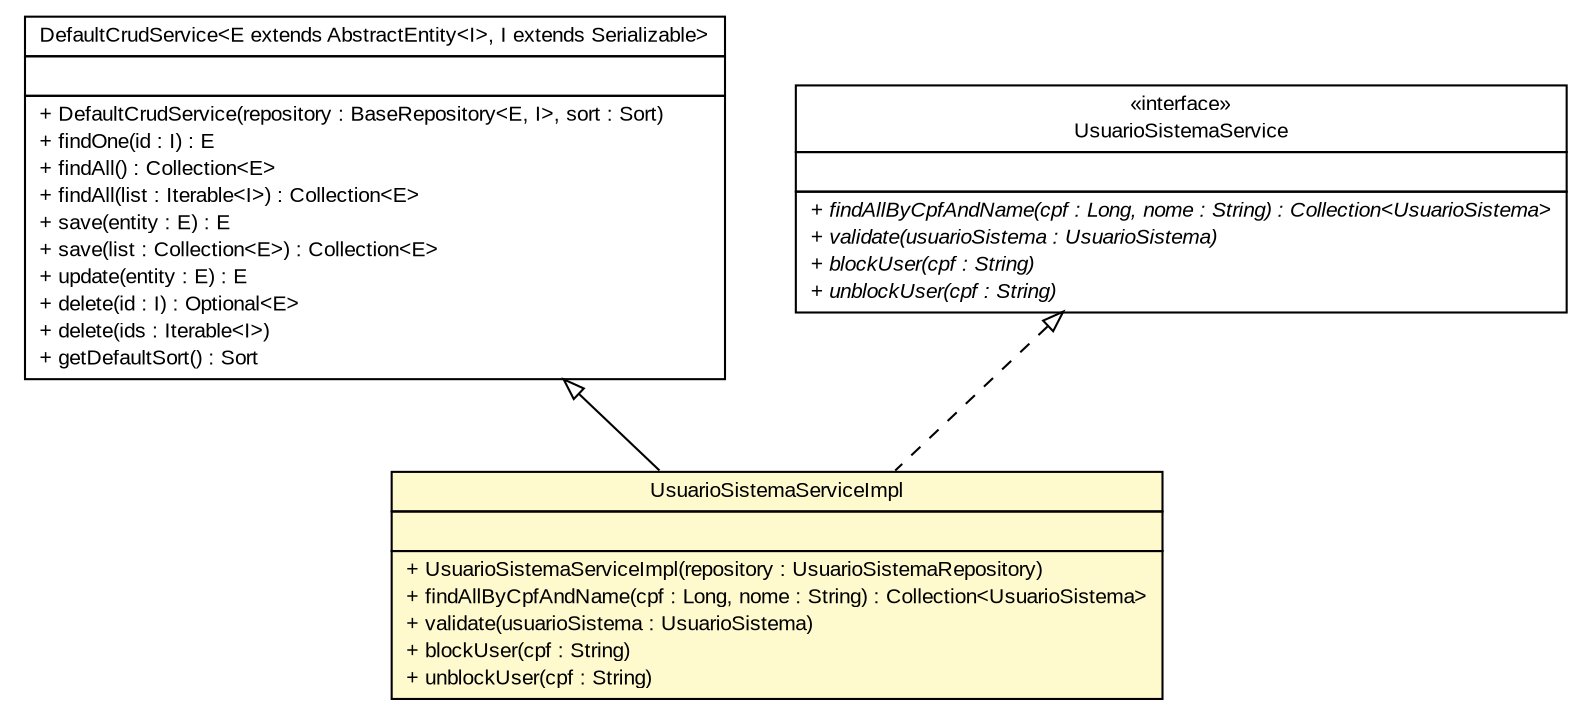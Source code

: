 #!/usr/local/bin/dot
#
# Class diagram 
# Generated by UMLGraph version R5_6 (http://www.umlgraph.org/)
#

digraph G {
	edge [fontname="arial",fontsize=10,labelfontname="arial",labelfontsize=10];
	node [fontname="arial",fontsize=10,shape=plaintext];
	nodesep=0.25;
	ranksep=0.5;
	// br.gov.to.sefaz.business.service.impl.DefaultCrudService<E extends br.gov.to.sefaz.persistence.entity.AbstractEntity<I>, I extends java.io.Serializable>
	c214628 [label=<<table title="br.gov.to.sefaz.business.service.impl.DefaultCrudService" border="0" cellborder="1" cellspacing="0" cellpadding="2" port="p" href="../../../../../business/service/impl/DefaultCrudService.html">
		<tr><td><table border="0" cellspacing="0" cellpadding="1">
<tr><td align="center" balign="center"> DefaultCrudService&lt;E extends AbstractEntity&lt;I&gt;, I extends Serializable&gt; </td></tr>
		</table></td></tr>
		<tr><td><table border="0" cellspacing="0" cellpadding="1">
<tr><td align="left" balign="left">  </td></tr>
		</table></td></tr>
		<tr><td><table border="0" cellspacing="0" cellpadding="1">
<tr><td align="left" balign="left"> + DefaultCrudService(repository : BaseRepository&lt;E, I&gt;, sort : Sort) </td></tr>
<tr><td align="left" balign="left"> + findOne(id : I) : E </td></tr>
<tr><td align="left" balign="left"> + findAll() : Collection&lt;E&gt; </td></tr>
<tr><td align="left" balign="left"> + findAll(list : Iterable&lt;I&gt;) : Collection&lt;E&gt; </td></tr>
<tr><td align="left" balign="left"> + save(entity : E) : E </td></tr>
<tr><td align="left" balign="left"> + save(list : Collection&lt;E&gt;) : Collection&lt;E&gt; </td></tr>
<tr><td align="left" balign="left"> + update(entity : E) : E </td></tr>
<tr><td align="left" balign="left"> + delete(id : I) : Optional&lt;E&gt; </td></tr>
<tr><td align="left" balign="left"> + delete(ids : Iterable&lt;I&gt;) </td></tr>
<tr><td align="left" balign="left"> + getDefaultSort() : Sort </td></tr>
		</table></td></tr>
		</table>>, URL="../../../../../business/service/impl/DefaultCrudService.html", fontname="arial", fontcolor="black", fontsize=10.0];
	// br.gov.to.sefaz.seg.business.gestao.service.UsuarioSistemaService
	c214690 [label=<<table title="br.gov.to.sefaz.seg.business.gestao.service.UsuarioSistemaService" border="0" cellborder="1" cellspacing="0" cellpadding="2" port="p" href="../UsuarioSistemaService.html">
		<tr><td><table border="0" cellspacing="0" cellpadding="1">
<tr><td align="center" balign="center"> &#171;interface&#187; </td></tr>
<tr><td align="center" balign="center"> UsuarioSistemaService </td></tr>
		</table></td></tr>
		<tr><td><table border="0" cellspacing="0" cellpadding="1">
<tr><td align="left" balign="left">  </td></tr>
		</table></td></tr>
		<tr><td><table border="0" cellspacing="0" cellpadding="1">
<tr><td align="left" balign="left"><font face="arial italic" point-size="10.0"> + findAllByCpfAndName(cpf : Long, nome : String) : Collection&lt;UsuarioSistema&gt; </font></td></tr>
<tr><td align="left" balign="left"><font face="arial italic" point-size="10.0"> + validate(usuarioSistema : UsuarioSistema) </font></td></tr>
<tr><td align="left" balign="left"><font face="arial italic" point-size="10.0"> + blockUser(cpf : String) </font></td></tr>
<tr><td align="left" balign="left"><font face="arial italic" point-size="10.0"> + unblockUser(cpf : String) </font></td></tr>
		</table></td></tr>
		</table>>, URL="../UsuarioSistemaService.html", fontname="arial", fontcolor="black", fontsize=10.0];
	// br.gov.to.sefaz.seg.business.gestao.service.impl.UsuarioSistemaServiceImpl
	c214701 [label=<<table title="br.gov.to.sefaz.seg.business.gestao.service.impl.UsuarioSistemaServiceImpl" border="0" cellborder="1" cellspacing="0" cellpadding="2" port="p" bgcolor="lemonChiffon" href="./UsuarioSistemaServiceImpl.html">
		<tr><td><table border="0" cellspacing="0" cellpadding="1">
<tr><td align="center" balign="center"> UsuarioSistemaServiceImpl </td></tr>
		</table></td></tr>
		<tr><td><table border="0" cellspacing="0" cellpadding="1">
<tr><td align="left" balign="left">  </td></tr>
		</table></td></tr>
		<tr><td><table border="0" cellspacing="0" cellpadding="1">
<tr><td align="left" balign="left"> + UsuarioSistemaServiceImpl(repository : UsuarioSistemaRepository) </td></tr>
<tr><td align="left" balign="left"> + findAllByCpfAndName(cpf : Long, nome : String) : Collection&lt;UsuarioSistema&gt; </td></tr>
<tr><td align="left" balign="left"> + validate(usuarioSistema : UsuarioSistema) </td></tr>
<tr><td align="left" balign="left"> + blockUser(cpf : String) </td></tr>
<tr><td align="left" balign="left"> + unblockUser(cpf : String) </td></tr>
		</table></td></tr>
		</table>>, URL="./UsuarioSistemaServiceImpl.html", fontname="arial", fontcolor="black", fontsize=10.0];
	//br.gov.to.sefaz.seg.business.gestao.service.impl.UsuarioSistemaServiceImpl extends br.gov.to.sefaz.business.service.impl.DefaultCrudService<br.gov.to.sefaz.seg.persistence.entity.UsuarioSistema, java.lang.String>
	c214628:p -> c214701:p [dir=back,arrowtail=empty];
	//br.gov.to.sefaz.seg.business.gestao.service.impl.UsuarioSistemaServiceImpl implements br.gov.to.sefaz.seg.business.gestao.service.UsuarioSistemaService
	c214690:p -> c214701:p [dir=back,arrowtail=empty,style=dashed];
}

